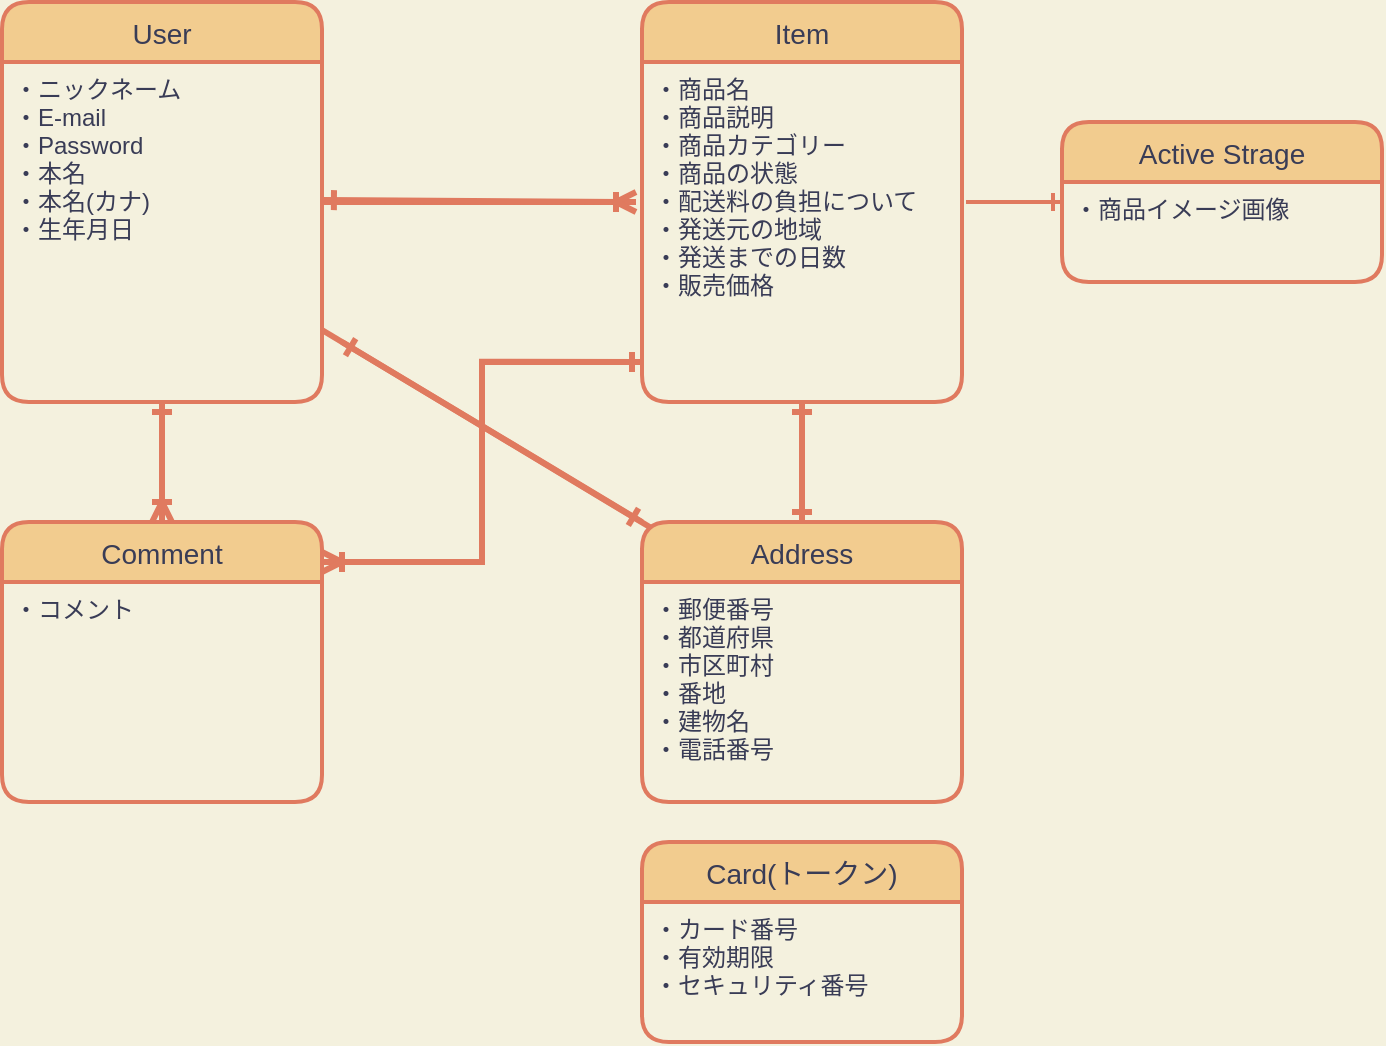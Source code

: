 <mxfile>
    <diagram id="UyDESO1ouCqnXauKDbHf" name="ページ1">
        <mxGraphModel dx="94" dy="111" grid="1" gridSize="10" guides="1" tooltips="1" connect="1" arrows="1" fold="1" page="1" pageScale="1" pageWidth="827" pageHeight="1169" background="#F4F1DE" math="0" shadow="0">
            <root>
                <mxCell id="0"/>
                <mxCell id="1" parent="0"/>
                <mxCell id="2" value="Item" style="swimlane;childLayout=stackLayout;horizontal=1;startSize=30;horizontalStack=0;fontSize=14;fontStyle=0;strokeWidth=2;resizeParent=0;resizeLast=1;shadow=0;dashed=0;align=center;fillColor=#F2CC8F;strokeColor=#E07A5F;fontColor=#393C56;rounded=1;" parent="1" vertex="1">
                    <mxGeometry x="400" y="60" width="160" height="200" as="geometry"/>
                </mxCell>
                <mxCell id="3" value="・商品名&#10;・商品説明&#10;・商品カテゴリー&#10;・商品の状態&#10;・配送料の負担について&#10;・発送元の地域&#10;・発送までの日数&#10;・販売価格" style="align=left;strokeColor=none;fillColor=none;spacingLeft=4;fontSize=12;verticalAlign=top;resizable=0;rotatable=0;part=1;fontColor=#393C56;rounded=1;" parent="2" vertex="1">
                    <mxGeometry y="30" width="160" height="170" as="geometry"/>
                </mxCell>
                <mxCell id="4" value="User" style="swimlane;childLayout=stackLayout;horizontal=1;startSize=30;horizontalStack=0;fontSize=14;fontStyle=0;strokeWidth=2;resizeParent=0;resizeLast=1;shadow=0;dashed=0;align=center;fillColor=#F2CC8F;strokeColor=#E07A5F;fontColor=#393C56;rounded=1;" parent="1" vertex="1">
                    <mxGeometry x="80" y="60" width="160" height="200" as="geometry"/>
                </mxCell>
                <mxCell id="5" value="・ニックネーム&#10;・E-mail&#10;・Password&#10;・本名&#10;・本名(カナ)&#10;・生年月日&#10;" style="align=left;strokeColor=none;fillColor=none;spacingLeft=4;fontSize=12;verticalAlign=top;resizable=0;rotatable=0;part=1;fontColor=#393C56;rounded=1;" parent="4" vertex="1">
                    <mxGeometry y="30" width="160" height="170" as="geometry"/>
                </mxCell>
                <mxCell id="23" style="edgeStyle=none;rounded=1;orthogonalLoop=1;jettySize=auto;html=1;endArrow=ERone;endFill=0;targetPerimeterSpacing=0;strokeColor=#E07A5F;strokeWidth=3;fillColor=#F2CC8F;fontColor=#393C56;" parent="1" edge="1">
                    <mxGeometry relative="1" as="geometry">
                        <mxPoint x="160" y="260" as="targetPoint"/>
                        <Array as="points">
                            <mxPoint x="160" y="260"/>
                            <mxPoint x="160" y="290"/>
                        </Array>
                        <mxPoint x="160" y="300" as="sourcePoint"/>
                    </mxGeometry>
                </mxCell>
                <mxCell id="6" value="Address" style="swimlane;childLayout=stackLayout;horizontal=1;startSize=30;horizontalStack=0;fontSize=14;fontStyle=0;strokeWidth=2;resizeParent=0;resizeLast=1;shadow=0;dashed=0;align=center;fillColor=#F2CC8F;strokeColor=#E07A5F;fontColor=#393C56;rounded=1;" parent="1" vertex="1">
                    <mxGeometry x="400" y="320" width="160" height="140" as="geometry"/>
                </mxCell>
                <mxCell id="7" value="・郵便番号&#10;・都道府県&#10;・市区町村&#10;・番地&#10;・建物名&#10;・電話番号" style="align=left;strokeColor=none;fillColor=none;spacingLeft=4;fontSize=12;verticalAlign=top;resizable=0;rotatable=0;part=1;fontColor=#393C56;rounded=1;" parent="6" vertex="1">
                    <mxGeometry y="30" width="160" height="110" as="geometry"/>
                </mxCell>
                <mxCell id="8" value="Card(トークン)" style="swimlane;childLayout=stackLayout;horizontal=1;startSize=30;horizontalStack=0;fontSize=14;fontStyle=0;strokeWidth=2;resizeParent=0;resizeLast=1;shadow=0;dashed=0;align=center;fillColor=#F2CC8F;strokeColor=#E07A5F;fontColor=#393C56;rounded=1;" parent="1" vertex="1">
                    <mxGeometry x="400" y="480" width="160" height="100" as="geometry"/>
                </mxCell>
                <mxCell id="9" value="・カード番号&#10;・有効期限&#10;・セキュリティ番号" style="align=left;strokeColor=none;fillColor=none;spacingLeft=4;fontSize=12;verticalAlign=top;resizable=0;rotatable=0;part=1;fontColor=#393C56;rounded=1;" parent="8" vertex="1">
                    <mxGeometry y="30" width="160" height="70" as="geometry"/>
                </mxCell>
                <mxCell id="30" style="edgeStyle=none;rounded=1;orthogonalLoop=1;jettySize=auto;html=1;entryX=0.5;entryY=1;entryDx=0;entryDy=0;endArrow=ERone;endFill=0;targetPerimeterSpacing=0;strokeColor=#E07A5F;strokeWidth=3;fillColor=#F2CC8F;fontColor=#393C56;" parent="1" target="3" edge="1">
                    <mxGeometry relative="1" as="geometry">
                        <mxPoint x="480" y="300" as="sourcePoint"/>
                    </mxGeometry>
                </mxCell>
                <mxCell id="33" style="edgeStyle=none;rounded=1;orthogonalLoop=1;jettySize=auto;html=1;endArrow=ERone;endFill=0;targetPerimeterSpacing=0;strokeColor=#E07A5F;strokeWidth=3;fillColor=#F2CC8F;fontColor=#393C56;exitX=0.024;exitY=0.018;exitDx=0;exitDy=0;exitPerimeter=0;" parent="1" source="6" edge="1">
                    <mxGeometry relative="1" as="geometry">
                        <mxPoint x="250" y="230" as="targetPoint"/>
                        <mxPoint x="400" y="320" as="sourcePoint"/>
                    </mxGeometry>
                </mxCell>
                <mxCell id="10" value="Comment" style="swimlane;childLayout=stackLayout;horizontal=1;startSize=30;horizontalStack=0;fontSize=14;fontStyle=0;strokeWidth=2;resizeParent=0;resizeLast=1;shadow=0;dashed=0;align=center;fillColor=#F2CC8F;strokeColor=#E07A5F;fontColor=#393C56;rounded=1;" parent="1" vertex="1">
                    <mxGeometry x="80" y="320" width="160" height="140" as="geometry"/>
                </mxCell>
                <mxCell id="11" value="・コメント" style="align=left;strokeColor=none;fillColor=none;spacingLeft=4;fontSize=12;verticalAlign=top;resizable=0;rotatable=0;part=1;fontColor=#393C56;rounded=1;" parent="10" vertex="1">
                    <mxGeometry y="30" width="160" height="110" as="geometry"/>
                </mxCell>
                <mxCell id="13" value="Active Strage" style="swimlane;childLayout=stackLayout;horizontal=1;startSize=30;horizontalStack=0;fontSize=14;fontStyle=0;strokeWidth=2;resizeParent=0;resizeLast=1;shadow=0;dashed=0;align=center;fillColor=#F2CC8F;strokeColor=#E07A5F;fontColor=#393C56;rounded=1;" parent="1" vertex="1">
                    <mxGeometry x="610" y="120" width="160" height="80" as="geometry"/>
                </mxCell>
                <mxCell id="14" value="・商品イメージ画像" style="align=left;strokeColor=none;fillColor=none;spacingLeft=4;fontSize=12;verticalAlign=top;resizable=0;rotatable=0;part=1;fontColor=#393C56;rounded=1;" parent="13" vertex="1">
                    <mxGeometry y="30" width="160" height="50" as="geometry"/>
                </mxCell>
                <mxCell id="21" style="edgeStyle=none;rounded=1;orthogonalLoop=1;jettySize=auto;html=1;endArrow=ERoneToMany;endFill=0;targetPerimeterSpacing=0;strokeColor=#E07A5F;strokeWidth=3;fillColor=#F2CC8F;fontColor=#393C56;entryX=0.5;entryY=0;entryDx=0;entryDy=0;" parent="1" target="10" edge="1">
                    <mxGeometry relative="1" as="geometry">
                        <mxPoint x="160" y="270" as="sourcePoint"/>
                        <mxPoint x="160" y="310" as="targetPoint"/>
                        <Array as="points">
                            <mxPoint x="160" y="290"/>
                        </Array>
                    </mxGeometry>
                </mxCell>
                <mxCell id="24" style="edgeStyle=none;rounded=1;orthogonalLoop=1;jettySize=auto;html=1;endArrow=ERoneToMany;endFill=0;targetPerimeterSpacing=0;strokeColor=#E07A5F;strokeWidth=3;fillColor=#F2CC8F;fontColor=#393C56;" parent="1" edge="1">
                    <mxGeometry relative="1" as="geometry">
                        <mxPoint x="397" y="160" as="targetPoint"/>
                        <mxPoint x="241" y="160" as="sourcePoint"/>
                    </mxGeometry>
                </mxCell>
                <mxCell id="27" style="edgeStyle=none;rounded=1;orthogonalLoop=1;jettySize=auto;html=1;endArrow=ERone;endFill=0;targetPerimeterSpacing=0;strokeColor=#E07A5F;strokeWidth=3;fillColor=#F2CC8F;fontColor=#393C56;entryX=1.006;entryY=0.406;entryDx=0;entryDy=0;entryPerimeter=0;" parent="1" target="5" edge="1">
                    <mxGeometry relative="1" as="geometry">
                        <mxPoint x="250" y="170" as="targetPoint"/>
                        <mxPoint x="390" y="160" as="sourcePoint"/>
                    </mxGeometry>
                </mxCell>
                <mxCell id="29" value="" style="edgeStyle=entityRelationEdgeStyle;fontSize=12;html=1;endArrow=ERone;endFill=1;strokeColor=#E07A5F;strokeWidth=2;fillColor=#F2CC8F;" parent="1" edge="1">
                    <mxGeometry width="100" height="100" relative="1" as="geometry">
                        <mxPoint x="562" y="160" as="sourcePoint"/>
                        <mxPoint x="610" y="160" as="targetPoint"/>
                    </mxGeometry>
                </mxCell>
                <mxCell id="31" style="edgeStyle=none;rounded=1;orthogonalLoop=1;jettySize=auto;html=1;endArrow=ERone;endFill=0;targetPerimeterSpacing=0;strokeColor=#E07A5F;strokeWidth=3;fillColor=#F2CC8F;fontColor=#393C56;entryX=0.5;entryY=0;entryDx=0;entryDy=0;" parent="1" source="3" target="6" edge="1">
                    <mxGeometry relative="1" as="geometry">
                        <mxPoint x="480" y="310" as="targetPoint"/>
                        <Array as="points">
                            <mxPoint x="480" y="300"/>
                        </Array>
                    </mxGeometry>
                </mxCell>
                <mxCell id="32" style="edgeStyle=none;rounded=1;orthogonalLoop=1;jettySize=auto;html=1;endArrow=ERone;endFill=0;targetPerimeterSpacing=0;strokeColor=#E07A5F;strokeWidth=3;fillColor=#F2CC8F;fontColor=#393C56;" parent="1" edge="1">
                    <mxGeometry relative="1" as="geometry">
                        <mxPoint x="240" y="224" as="sourcePoint"/>
                        <mxPoint x="400" y="320" as="targetPoint"/>
                        <Array as="points"/>
                    </mxGeometry>
                </mxCell>
                <mxCell id="37" style="edgeStyle=orthogonalEdgeStyle;rounded=0;orthogonalLoop=1;jettySize=auto;html=1;endArrow=ERoneToMany;endFill=0;strokeWidth=3;strokeColor=#E07A5F;exitX=-0.005;exitY=0.882;exitDx=0;exitDy=0;exitPerimeter=0;" parent="1" source="3" edge="1">
                    <mxGeometry relative="1" as="geometry">
                        <mxPoint x="240" y="340" as="targetPoint"/>
                        <Array as="points">
                            <mxPoint x="320" y="240"/>
                            <mxPoint x="320" y="340"/>
                            <mxPoint x="250" y="340"/>
                        </Array>
                    </mxGeometry>
                </mxCell>
                <mxCell id="38" style="edgeStyle=orthogonalEdgeStyle;rounded=0;orthogonalLoop=1;jettySize=auto;html=1;endArrow=ERone;endFill=0;strokeColor=#E07A5F;strokeWidth=3;" parent="1" edge="1">
                    <mxGeometry relative="1" as="geometry">
                        <mxPoint x="260" y="340" as="sourcePoint"/>
                        <Array as="points">
                            <mxPoint x="320" y="340"/>
                            <mxPoint x="320" y="240"/>
                        </Array>
                        <mxPoint x="400" y="240" as="targetPoint"/>
                    </mxGeometry>
                </mxCell>
            </root>
        </mxGraphModel>
    </diagram>
</mxfile>